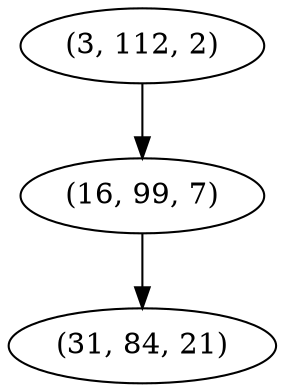 digraph tree {
    "(3, 112, 2)";
    "(16, 99, 7)";
    "(31, 84, 21)";
    "(3, 112, 2)" -> "(16, 99, 7)";
    "(16, 99, 7)" -> "(31, 84, 21)";
}
